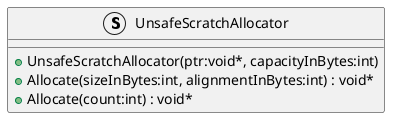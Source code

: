 @startuml
struct UnsafeScratchAllocator {
    + UnsafeScratchAllocator(ptr:void*, capacityInBytes:int)
    + Allocate(sizeInBytes:int, alignmentInBytes:int) : void*
    + Allocate(count:int) : void*
}
@enduml
